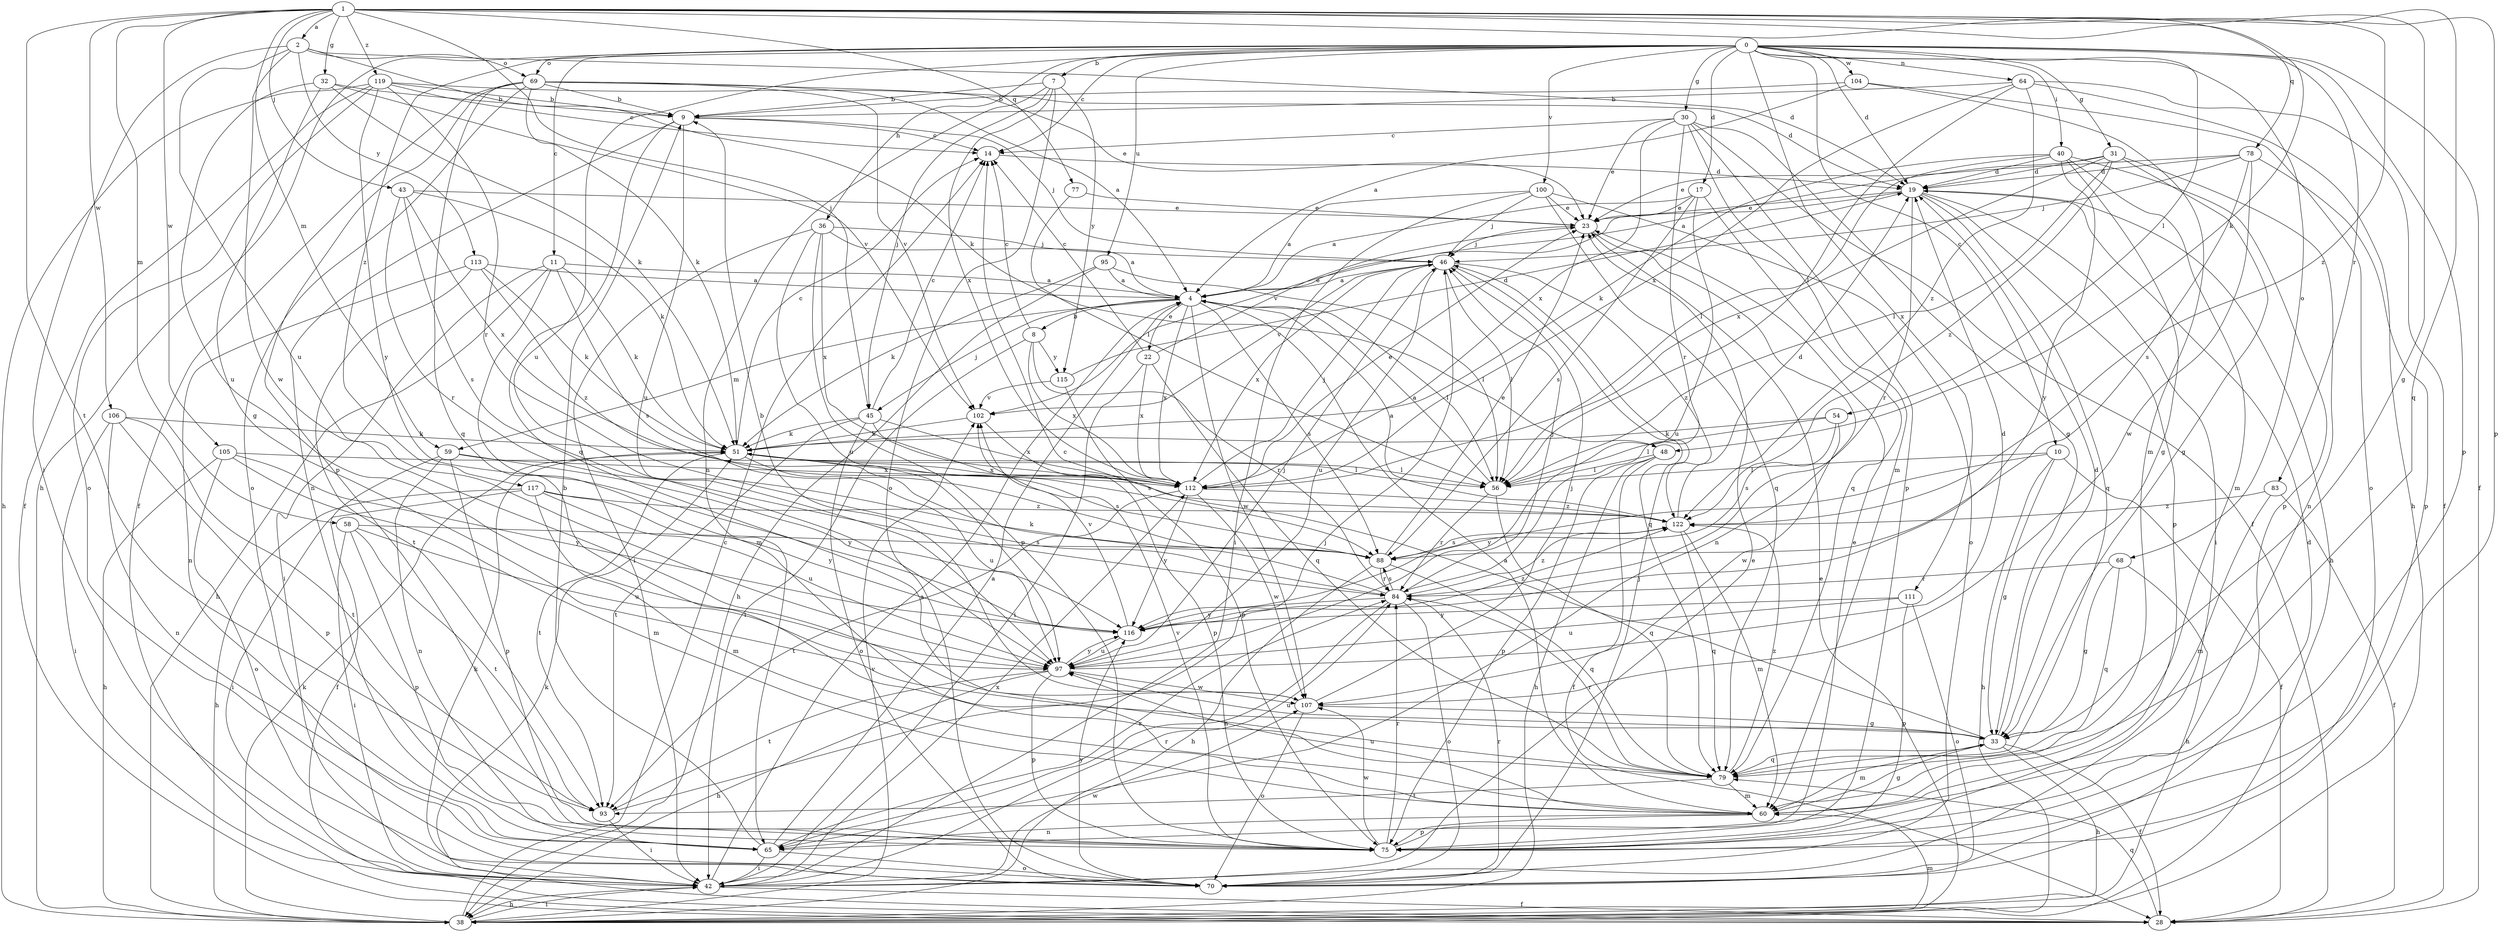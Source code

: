 strict digraph  {
0;
1;
2;
4;
7;
8;
9;
10;
11;
14;
17;
19;
22;
23;
28;
30;
31;
32;
33;
36;
38;
40;
42;
43;
45;
46;
48;
51;
54;
56;
58;
59;
60;
64;
65;
68;
69;
70;
75;
77;
78;
79;
83;
84;
88;
93;
95;
97;
100;
102;
104;
105;
106;
107;
111;
112;
113;
115;
116;
117;
119;
122;
0 -> 7  [label=b];
0 -> 10  [label=c];
0 -> 11  [label=c];
0 -> 14  [label=c];
0 -> 17  [label=d];
0 -> 19  [label=d];
0 -> 28  [label=f];
0 -> 30  [label=g];
0 -> 31  [label=g];
0 -> 36  [label=h];
0 -> 38  [label=h];
0 -> 40  [label=i];
0 -> 54  [label=l];
0 -> 64  [label=n];
0 -> 68  [label=o];
0 -> 69  [label=o];
0 -> 75  [label=p];
0 -> 83  [label=r];
0 -> 95  [label=u];
0 -> 97  [label=u];
0 -> 100  [label=v];
0 -> 104  [label=w];
0 -> 111  [label=x];
0 -> 117  [label=z];
1 -> 2  [label=a];
1 -> 32  [label=g];
1 -> 33  [label=g];
1 -> 43  [label=j];
1 -> 45  [label=j];
1 -> 48  [label=k];
1 -> 58  [label=m];
1 -> 59  [label=m];
1 -> 75  [label=p];
1 -> 77  [label=q];
1 -> 78  [label=q];
1 -> 79  [label=q];
1 -> 93  [label=t];
1 -> 105  [label=w];
1 -> 106  [label=w];
1 -> 119  [label=z];
1 -> 122  [label=z];
2 -> 19  [label=d];
2 -> 42  [label=i];
2 -> 48  [label=k];
2 -> 69  [label=o];
2 -> 97  [label=u];
2 -> 107  [label=w];
2 -> 113  [label=y];
4 -> 8  [label=b];
4 -> 22  [label=e];
4 -> 45  [label=j];
4 -> 56  [label=l];
4 -> 59  [label=m];
4 -> 88  [label=s];
4 -> 107  [label=w];
4 -> 112  [label=x];
7 -> 9  [label=b];
7 -> 45  [label=j];
7 -> 65  [label=n];
7 -> 70  [label=o];
7 -> 112  [label=x];
7 -> 115  [label=y];
8 -> 14  [label=c];
8 -> 42  [label=i];
8 -> 84  [label=r];
8 -> 112  [label=x];
8 -> 115  [label=y];
9 -> 14  [label=c];
9 -> 46  [label=j];
9 -> 65  [label=n];
9 -> 79  [label=q];
9 -> 97  [label=u];
10 -> 28  [label=f];
10 -> 33  [label=g];
10 -> 38  [label=h];
10 -> 56  [label=l];
10 -> 116  [label=y];
11 -> 4  [label=a];
11 -> 38  [label=h];
11 -> 42  [label=i];
11 -> 51  [label=k];
11 -> 60  [label=m];
11 -> 88  [label=s];
14 -> 19  [label=d];
17 -> 4  [label=a];
17 -> 23  [label=e];
17 -> 79  [label=q];
17 -> 88  [label=s];
17 -> 97  [label=u];
19 -> 23  [label=e];
19 -> 38  [label=h];
19 -> 42  [label=i];
19 -> 75  [label=p];
19 -> 79  [label=q];
19 -> 84  [label=r];
19 -> 102  [label=v];
22 -> 14  [label=c];
22 -> 23  [label=e];
22 -> 42  [label=i];
22 -> 79  [label=q];
22 -> 112  [label=x];
23 -> 46  [label=j];
23 -> 65  [label=n];
28 -> 51  [label=k];
28 -> 79  [label=q];
30 -> 14  [label=c];
30 -> 23  [label=e];
30 -> 28  [label=f];
30 -> 33  [label=g];
30 -> 60  [label=m];
30 -> 75  [label=p];
30 -> 84  [label=r];
30 -> 112  [label=x];
31 -> 4  [label=a];
31 -> 19  [label=d];
31 -> 33  [label=g];
31 -> 56  [label=l];
31 -> 65  [label=n];
31 -> 112  [label=x];
31 -> 122  [label=z];
32 -> 9  [label=b];
32 -> 33  [label=g];
32 -> 51  [label=k];
32 -> 97  [label=u];
32 -> 102  [label=v];
33 -> 14  [label=c];
33 -> 19  [label=d];
33 -> 28  [label=f];
33 -> 38  [label=h];
33 -> 60  [label=m];
33 -> 79  [label=q];
33 -> 97  [label=u];
36 -> 4  [label=a];
36 -> 42  [label=i];
36 -> 46  [label=j];
36 -> 75  [label=p];
36 -> 97  [label=u];
36 -> 112  [label=x];
38 -> 14  [label=c];
38 -> 23  [label=e];
38 -> 42  [label=i];
38 -> 51  [label=k];
38 -> 60  [label=m];
38 -> 102  [label=v];
40 -> 19  [label=d];
40 -> 33  [label=g];
40 -> 51  [label=k];
40 -> 56  [label=l];
40 -> 60  [label=m];
40 -> 75  [label=p];
40 -> 116  [label=y];
42 -> 4  [label=a];
42 -> 23  [label=e];
42 -> 28  [label=f];
42 -> 38  [label=h];
42 -> 51  [label=k];
42 -> 84  [label=r];
42 -> 107  [label=w];
42 -> 112  [label=x];
43 -> 23  [label=e];
43 -> 51  [label=k];
43 -> 84  [label=r];
43 -> 88  [label=s];
43 -> 112  [label=x];
45 -> 14  [label=c];
45 -> 51  [label=k];
45 -> 70  [label=o];
45 -> 88  [label=s];
45 -> 93  [label=t];
45 -> 112  [label=x];
46 -> 4  [label=a];
46 -> 56  [label=l];
46 -> 79  [label=q];
46 -> 97  [label=u];
46 -> 102  [label=v];
46 -> 112  [label=x];
46 -> 122  [label=z];
48 -> 28  [label=f];
48 -> 38  [label=h];
48 -> 56  [label=l];
48 -> 75  [label=p];
51 -> 14  [label=c];
51 -> 56  [label=l];
51 -> 88  [label=s];
51 -> 93  [label=t];
51 -> 97  [label=u];
51 -> 112  [label=x];
54 -> 51  [label=k];
54 -> 56  [label=l];
54 -> 88  [label=s];
54 -> 107  [label=w];
56 -> 4  [label=a];
56 -> 79  [label=q];
56 -> 84  [label=r];
58 -> 42  [label=i];
58 -> 75  [label=p];
58 -> 88  [label=s];
58 -> 93  [label=t];
58 -> 97  [label=u];
59 -> 28  [label=f];
59 -> 65  [label=n];
59 -> 75  [label=p];
59 -> 112  [label=x];
59 -> 116  [label=y];
60 -> 4  [label=a];
60 -> 33  [label=g];
60 -> 65  [label=n];
60 -> 75  [label=p];
60 -> 97  [label=u];
64 -> 9  [label=b];
64 -> 28  [label=f];
64 -> 38  [label=h];
64 -> 56  [label=l];
64 -> 112  [label=x];
64 -> 122  [label=z];
65 -> 4  [label=a];
65 -> 9  [label=b];
65 -> 42  [label=i];
65 -> 70  [label=o];
65 -> 84  [label=r];
68 -> 33  [label=g];
68 -> 38  [label=h];
68 -> 79  [label=q];
68 -> 84  [label=r];
69 -> 4  [label=a];
69 -> 9  [label=b];
69 -> 23  [label=e];
69 -> 28  [label=f];
69 -> 51  [label=k];
69 -> 70  [label=o];
69 -> 75  [label=p];
69 -> 79  [label=q];
69 -> 102  [label=v];
70 -> 19  [label=d];
70 -> 46  [label=j];
70 -> 84  [label=r];
70 -> 116  [label=y];
75 -> 23  [label=e];
75 -> 84  [label=r];
75 -> 102  [label=v];
75 -> 107  [label=w];
77 -> 23  [label=e];
77 -> 56  [label=l];
78 -> 19  [label=d];
78 -> 23  [label=e];
78 -> 46  [label=j];
78 -> 75  [label=p];
78 -> 88  [label=s];
78 -> 107  [label=w];
79 -> 60  [label=m];
79 -> 84  [label=r];
79 -> 93  [label=t];
79 -> 122  [label=z];
83 -> 28  [label=f];
83 -> 60  [label=m];
83 -> 122  [label=z];
84 -> 46  [label=j];
84 -> 51  [label=k];
84 -> 65  [label=n];
84 -> 70  [label=o];
84 -> 88  [label=s];
84 -> 116  [label=y];
84 -> 122  [label=z];
88 -> 23  [label=e];
88 -> 38  [label=h];
88 -> 79  [label=q];
88 -> 84  [label=r];
93 -> 42  [label=i];
93 -> 46  [label=j];
95 -> 4  [label=a];
95 -> 38  [label=h];
95 -> 51  [label=k];
95 -> 56  [label=l];
97 -> 19  [label=d];
97 -> 38  [label=h];
97 -> 46  [label=j];
97 -> 75  [label=p];
97 -> 93  [label=t];
97 -> 107  [label=w];
97 -> 116  [label=y];
100 -> 4  [label=a];
100 -> 23  [label=e];
100 -> 42  [label=i];
100 -> 46  [label=j];
100 -> 70  [label=o];
100 -> 79  [label=q];
102 -> 51  [label=k];
102 -> 75  [label=p];
104 -> 4  [label=a];
104 -> 9  [label=b];
104 -> 60  [label=m];
104 -> 70  [label=o];
105 -> 38  [label=h];
105 -> 56  [label=l];
105 -> 60  [label=m];
105 -> 70  [label=o];
105 -> 116  [label=y];
106 -> 42  [label=i];
106 -> 51  [label=k];
106 -> 65  [label=n];
106 -> 75  [label=p];
106 -> 93  [label=t];
107 -> 9  [label=b];
107 -> 33  [label=g];
107 -> 46  [label=j];
107 -> 70  [label=o];
111 -> 70  [label=o];
111 -> 75  [label=p];
111 -> 97  [label=u];
111 -> 116  [label=y];
112 -> 23  [label=e];
112 -> 46  [label=j];
112 -> 93  [label=t];
112 -> 107  [label=w];
112 -> 116  [label=y];
112 -> 122  [label=z];
113 -> 4  [label=a];
113 -> 51  [label=k];
113 -> 65  [label=n];
113 -> 93  [label=t];
113 -> 122  [label=z];
115 -> 19  [label=d];
115 -> 75  [label=p];
115 -> 102  [label=v];
116 -> 97  [label=u];
116 -> 102  [label=v];
116 -> 122  [label=z];
117 -> 38  [label=h];
117 -> 42  [label=i];
117 -> 60  [label=m];
117 -> 97  [label=u];
117 -> 116  [label=y];
117 -> 122  [label=z];
119 -> 9  [label=b];
119 -> 14  [label=c];
119 -> 19  [label=d];
119 -> 28  [label=f];
119 -> 38  [label=h];
119 -> 70  [label=o];
119 -> 84  [label=r];
119 -> 116  [label=y];
122 -> 4  [label=a];
122 -> 19  [label=d];
122 -> 60  [label=m];
122 -> 79  [label=q];
122 -> 88  [label=s];
}
